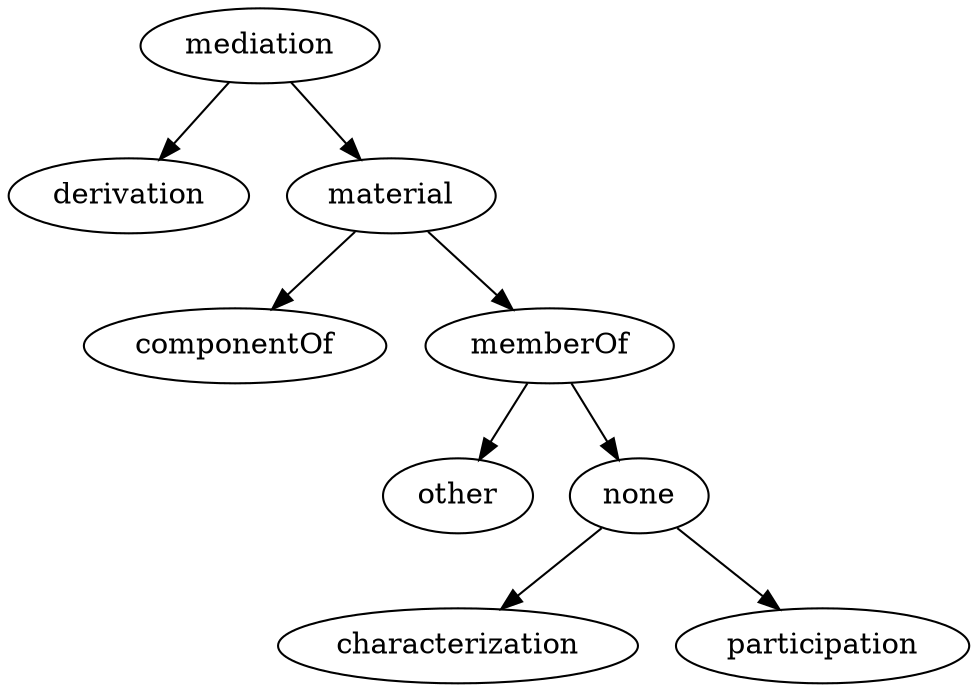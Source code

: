 strict digraph  {
mediation;
derivation;
material;
componentOf;
memberOf;
other;
none;
characterization;
participation;
mediation -> derivation;
mediation -> material;
material -> componentOf;
material -> memberOf;
memberOf -> other;
memberOf -> none;
none -> characterization;
none -> participation;
}
